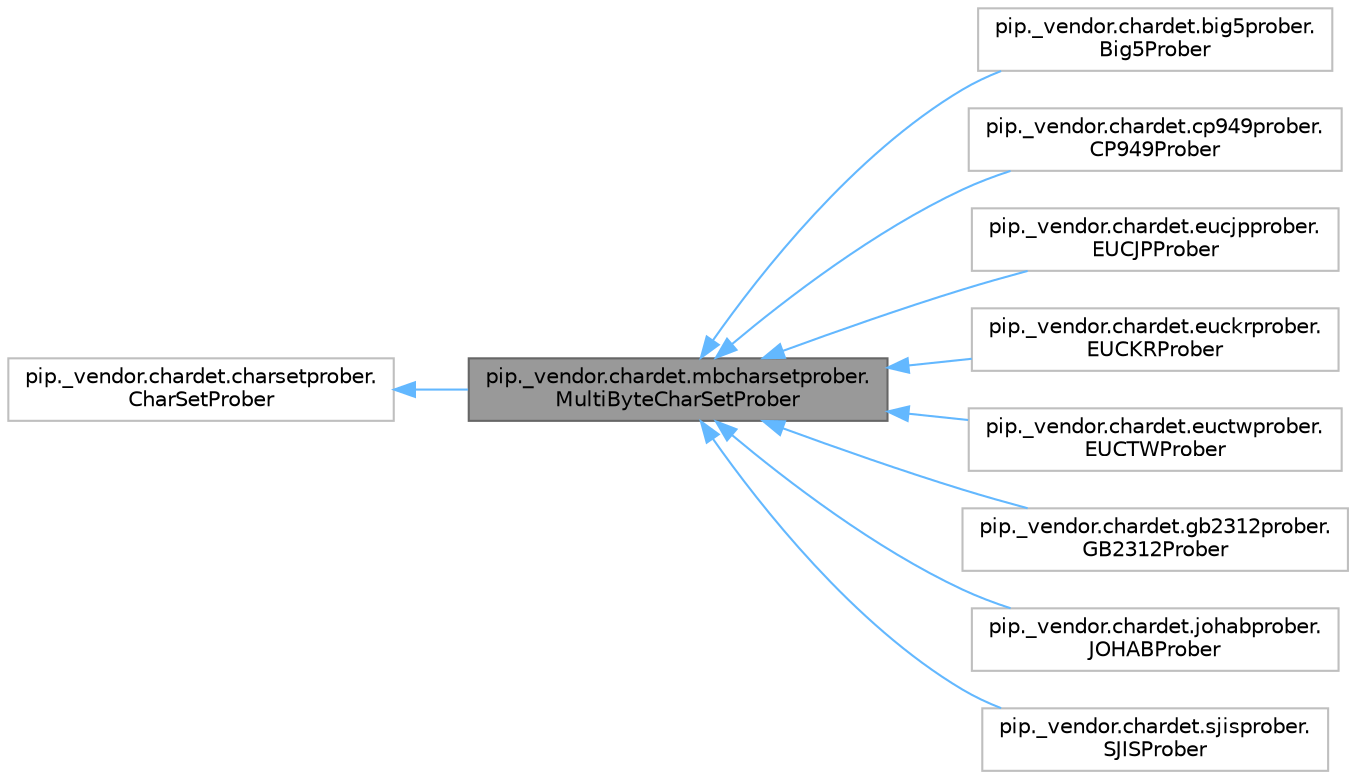 digraph "pip._vendor.chardet.mbcharsetprober.MultiByteCharSetProber"
{
 // LATEX_PDF_SIZE
  bgcolor="transparent";
  edge [fontname=Helvetica,fontsize=10,labelfontname=Helvetica,labelfontsize=10];
  node [fontname=Helvetica,fontsize=10,shape=box,height=0.2,width=0.4];
  rankdir="LR";
  Node1 [id="Node000001",label="pip._vendor.chardet.mbcharsetprober.\lMultiByteCharSetProber",height=0.2,width=0.4,color="gray40", fillcolor="grey60", style="filled", fontcolor="black",tooltip=" "];
  Node2 -> Node1 [id="edge1_Node000001_Node000002",dir="back",color="steelblue1",style="solid",tooltip=" "];
  Node2 [id="Node000002",label="pip._vendor.chardet.charsetprober.\lCharSetProber",height=0.2,width=0.4,color="grey75", fillcolor="white", style="filled",URL="$d9/d0d/classpip_1_1__vendor_1_1chardet_1_1charsetprober_1_1CharSetProber.html",tooltip=" "];
  Node1 -> Node3 [id="edge2_Node000001_Node000003",dir="back",color="steelblue1",style="solid",tooltip=" "];
  Node3 [id="Node000003",label="pip._vendor.chardet.big5prober.\lBig5Prober",height=0.2,width=0.4,color="grey75", fillcolor="white", style="filled",URL="$d5/dc3/classpip_1_1__vendor_1_1chardet_1_1big5prober_1_1Big5Prober.html",tooltip=" "];
  Node1 -> Node4 [id="edge3_Node000001_Node000004",dir="back",color="steelblue1",style="solid",tooltip=" "];
  Node4 [id="Node000004",label="pip._vendor.chardet.cp949prober.\lCP949Prober",height=0.2,width=0.4,color="grey75", fillcolor="white", style="filled",URL="$d6/df4/classpip_1_1__vendor_1_1chardet_1_1cp949prober_1_1CP949Prober.html",tooltip=" "];
  Node1 -> Node5 [id="edge4_Node000001_Node000005",dir="back",color="steelblue1",style="solid",tooltip=" "];
  Node5 [id="Node000005",label="pip._vendor.chardet.eucjpprober.\lEUCJPProber",height=0.2,width=0.4,color="grey75", fillcolor="white", style="filled",URL="$da/d98/classpip_1_1__vendor_1_1chardet_1_1eucjpprober_1_1EUCJPProber.html",tooltip=" "];
  Node1 -> Node6 [id="edge5_Node000001_Node000006",dir="back",color="steelblue1",style="solid",tooltip=" "];
  Node6 [id="Node000006",label="pip._vendor.chardet.euckrprober.\lEUCKRProber",height=0.2,width=0.4,color="grey75", fillcolor="white", style="filled",URL="$d5/d14/classpip_1_1__vendor_1_1chardet_1_1euckrprober_1_1EUCKRProber.html",tooltip=" "];
  Node1 -> Node7 [id="edge6_Node000001_Node000007",dir="back",color="steelblue1",style="solid",tooltip=" "];
  Node7 [id="Node000007",label="pip._vendor.chardet.euctwprober.\lEUCTWProber",height=0.2,width=0.4,color="grey75", fillcolor="white", style="filled",URL="$d8/dbd/classpip_1_1__vendor_1_1chardet_1_1euctwprober_1_1EUCTWProber.html",tooltip=" "];
  Node1 -> Node8 [id="edge7_Node000001_Node000008",dir="back",color="steelblue1",style="solid",tooltip=" "];
  Node8 [id="Node000008",label="pip._vendor.chardet.gb2312prober.\lGB2312Prober",height=0.2,width=0.4,color="grey75", fillcolor="white", style="filled",URL="$da/df0/classpip_1_1__vendor_1_1chardet_1_1gb2312prober_1_1GB2312Prober.html",tooltip=" "];
  Node1 -> Node9 [id="edge8_Node000001_Node000009",dir="back",color="steelblue1",style="solid",tooltip=" "];
  Node9 [id="Node000009",label="pip._vendor.chardet.johabprober.\lJOHABProber",height=0.2,width=0.4,color="grey75", fillcolor="white", style="filled",URL="$d3/d2b/classpip_1_1__vendor_1_1chardet_1_1johabprober_1_1JOHABProber.html",tooltip=" "];
  Node1 -> Node10 [id="edge9_Node000001_Node000010",dir="back",color="steelblue1",style="solid",tooltip=" "];
  Node10 [id="Node000010",label="pip._vendor.chardet.sjisprober.\lSJISProber",height=0.2,width=0.4,color="grey75", fillcolor="white", style="filled",URL="$d6/d23/classpip_1_1__vendor_1_1chardet_1_1sjisprober_1_1SJISProber.html",tooltip=" "];
}
